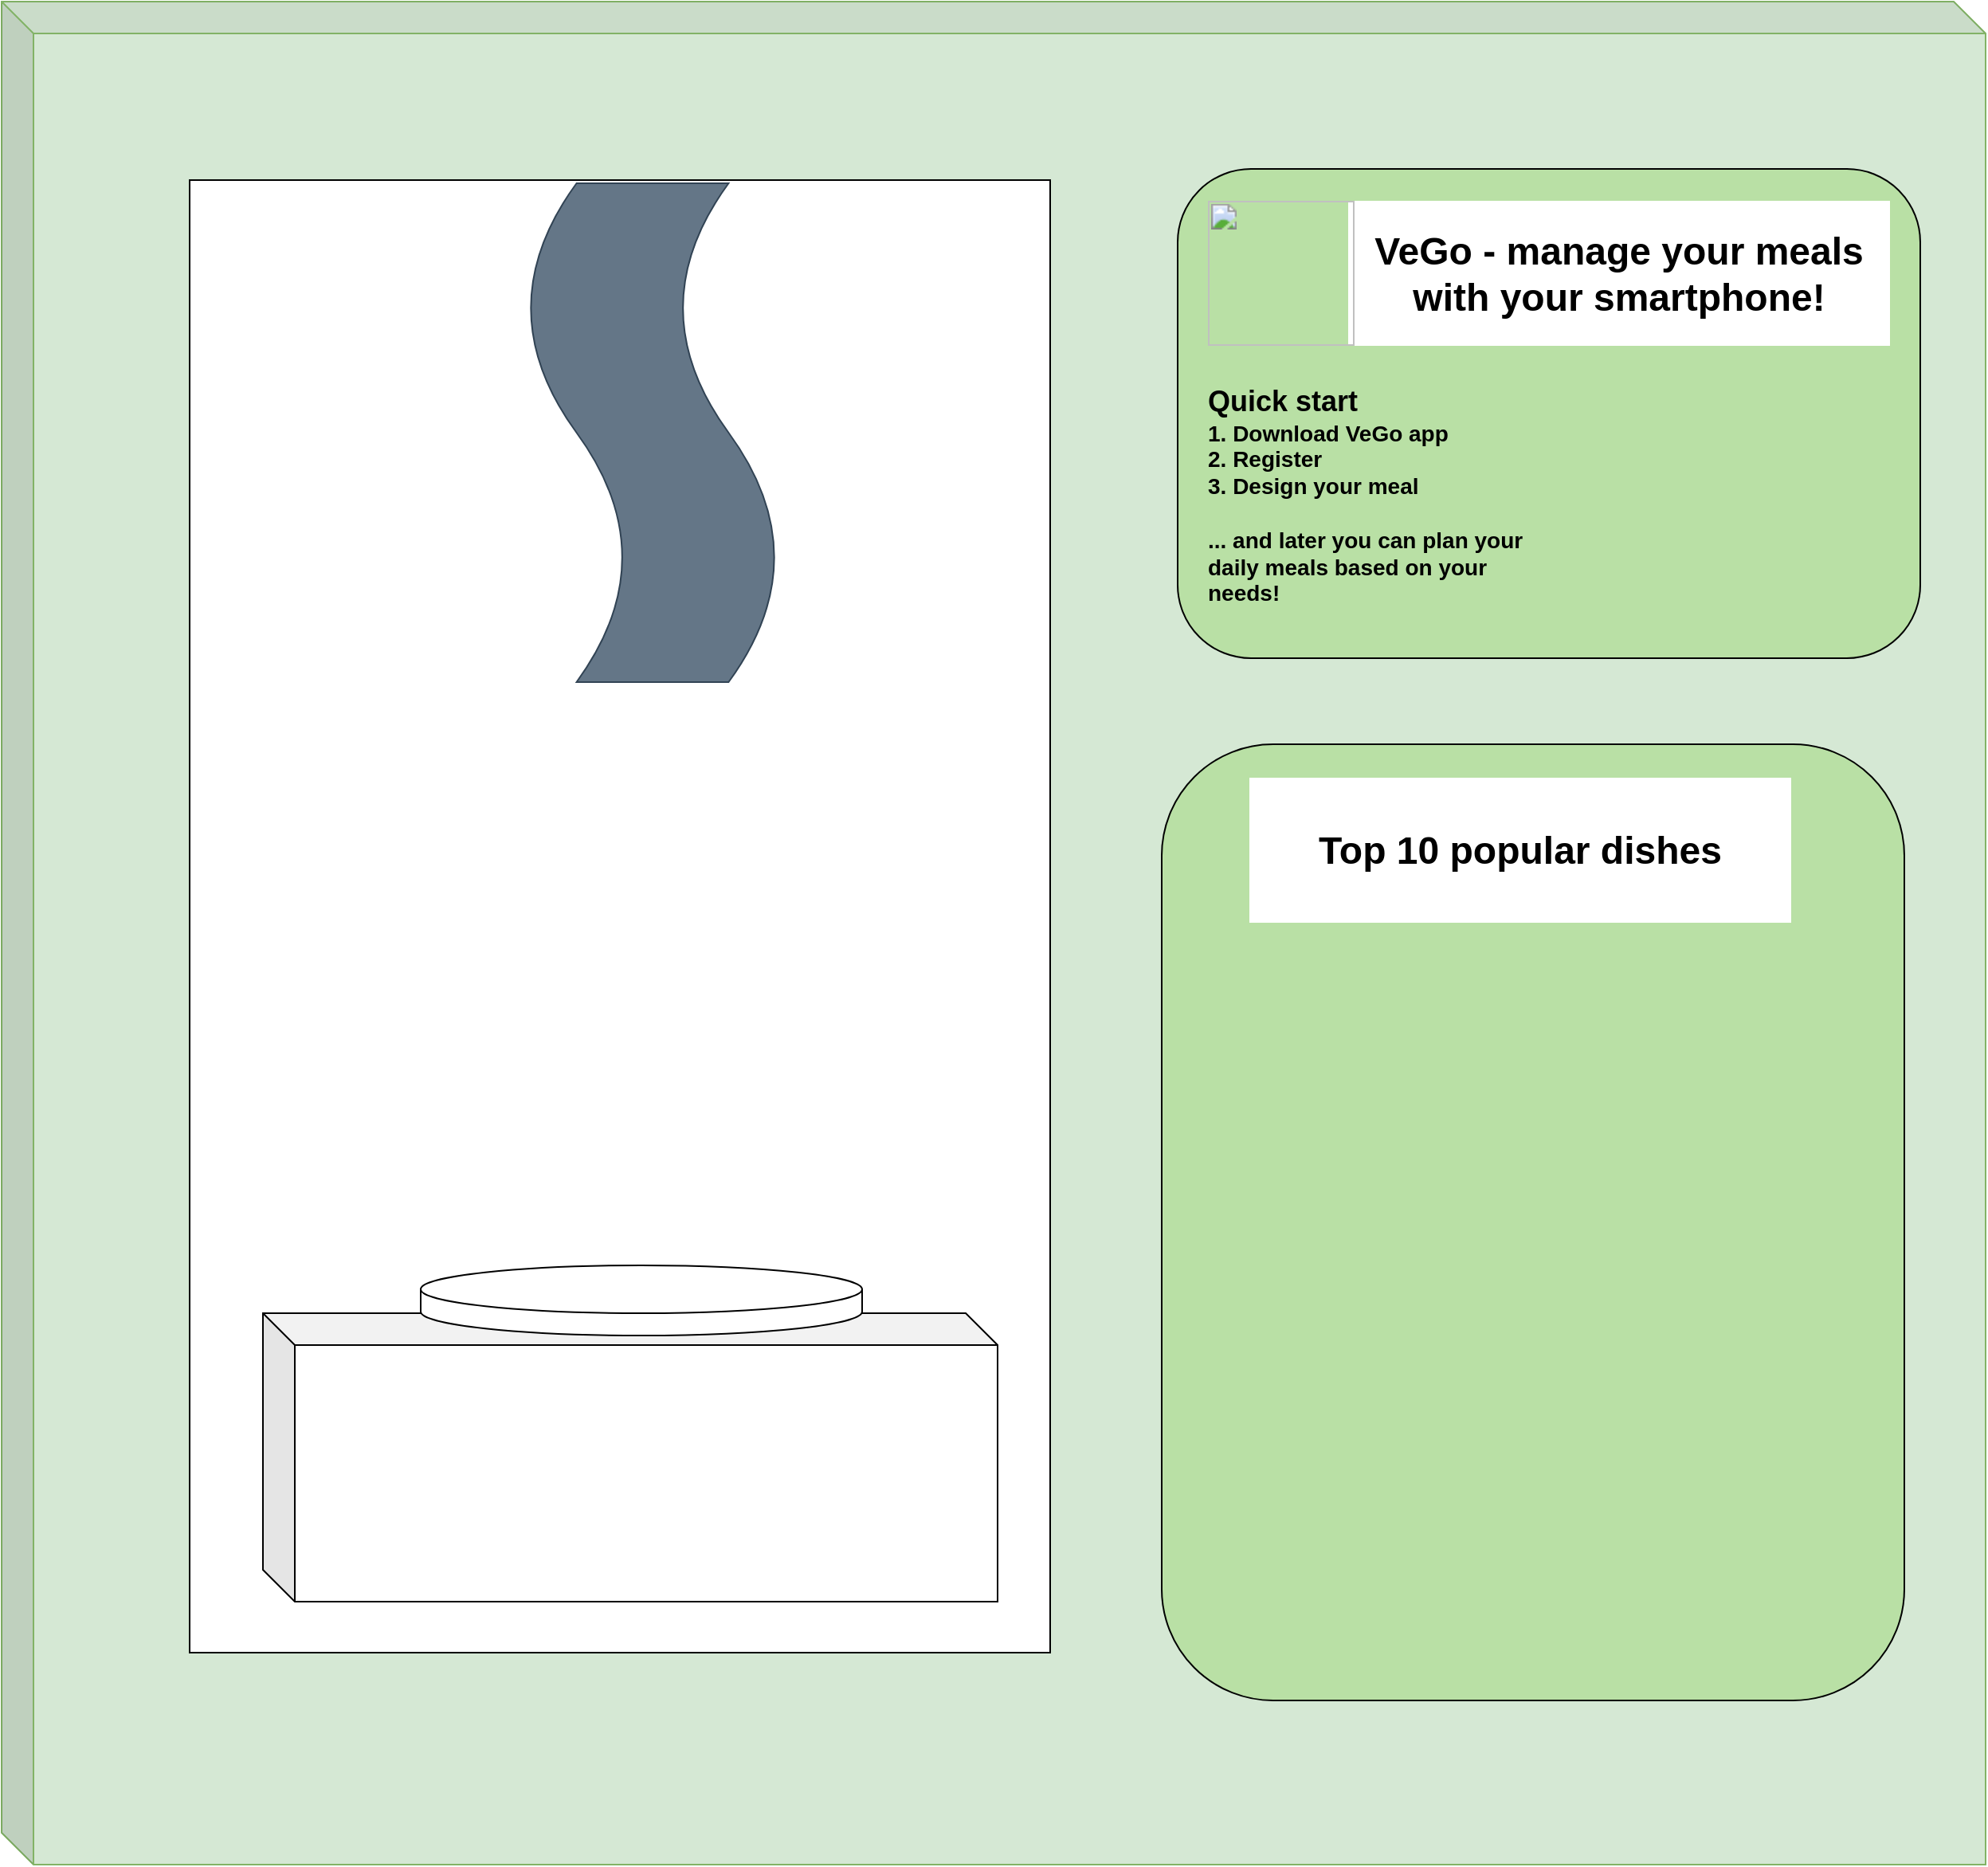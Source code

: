 <mxfile version="21.7.4" type="github">
  <diagram name="Page-1" id="PljxQ3hTfiYyWTRbuTq4">
    <mxGraphModel dx="1267" dy="1143" grid="0" gridSize="10" guides="1" tooltips="1" connect="1" arrows="1" fold="1" page="0" pageScale="1" pageWidth="850" pageHeight="1100" math="0" shadow="0">
      <root>
        <mxCell id="0" />
        <mxCell id="1" parent="0" />
        <mxCell id="1MAD--aOsvmYkQrTj0F1-7" value="" style="shape=cube;whiteSpace=wrap;html=1;boundedLbl=1;backgroundOutline=1;darkOpacity=0.05;darkOpacity2=0.1;fillColor=#d5e8d4;strokeColor=#82b366;" vertex="1" parent="1">
          <mxGeometry x="-773" y="-96" width="1245" height="1169" as="geometry" />
        </mxCell>
        <mxCell id="1MAD--aOsvmYkQrTj0F1-1" value="" style="rounded=1;whiteSpace=wrap;html=1;fillColor=#B9E0A5;" vertex="1" parent="1">
          <mxGeometry x="-35" y="9" width="466" height="307" as="geometry" />
        </mxCell>
        <mxCell id="1MAD--aOsvmYkQrTj0F1-6" value="&lt;b style=&quot;border-color: var(--border-color); font-size: 24px;&quot;&gt;VeGo - manage your meals with your smartphone!&lt;/b&gt;" style="rounded=0;whiteSpace=wrap;html=1;strokeColor=none;" vertex="1" parent="1">
          <mxGeometry x="72" y="29" width="340" height="91" as="geometry" />
        </mxCell>
        <mxCell id="1MAD--aOsvmYkQrTj0F1-3" value="" style="shape=image;verticalLabelPosition=bottom;labelBackgroundColor=default;verticalAlign=top;aspect=fixed;imageAspect=0;image=https://upload.wikimedia.org/wikipedia/commons/d/d0/QR_code_for_mobile_English_Wikipedia.svg;" vertex="1" parent="1">
          <mxGeometry x="223" y="120" width="187" height="187" as="geometry" />
        </mxCell>
        <mxCell id="1MAD--aOsvmYkQrTj0F1-4" value="&lt;font style=&quot;&quot;&gt;&lt;span style=&quot;font-size: 18px;&quot;&gt;&lt;b&gt;Quick start&lt;/b&gt;&lt;/span&gt;&lt;br&gt;&lt;span style=&quot;font-weight: bold; font-size: 14px;&quot;&gt;1. Download VeGo app&lt;/span&gt;&lt;br&gt;&lt;span style=&quot;font-weight: bold; font-size: 14px;&quot;&gt;2. Register&lt;/span&gt;&lt;br&gt;&lt;div style=&quot;font-weight: bold; font-size: 14px;&quot;&gt;&lt;b style=&quot;background-color: initial;&quot;&gt;3. Design your meal&lt;/b&gt;&lt;/div&gt;&lt;div style=&quot;font-weight: bold; font-size: 14px;&quot;&gt;&lt;b style=&quot;background-color: initial;&quot;&gt;&lt;br&gt;&lt;/b&gt;&lt;/div&gt;&lt;div style=&quot;font-weight: bold; font-size: 14px;&quot;&gt;&lt;b style=&quot;background-color: initial;&quot;&gt;... and later you can plan your daily meals based on your needs!&lt;/b&gt;&lt;/div&gt;&lt;/font&gt;" style="text;strokeColor=none;align=left;fillColor=none;html=1;verticalAlign=middle;whiteSpace=wrap;rounded=0;" vertex="1" parent="1">
          <mxGeometry x="-18" y="131" width="211" height="165" as="geometry" />
        </mxCell>
        <mxCell id="1MAD--aOsvmYkQrTj0F1-5" value="&lt;b style=&quot;font-weight:normal;&quot; id=&quot;docs-internal-guid-892c3ae7-7fff-86d9-422a-e9b30e928cd0&quot;&gt;&lt;img width=&quot;92px;&quot; height=&quot;91px;&quot; src=&quot;https://lh5.googleusercontent.com/-MUB-OsY28PFQyhjF3x6R-Y_R8ik_IbwdKHNBXzawnp4UfNWWiG2qfW0fmZpVYVDTXxLmnv-lL1-J0fVAWXv31zEBhDIQj8SDtxFOYB2gGvjXnnWOnjH92281y6j1veXAZcPiblUUryZKNeGqWgJvg=s2048&quot;&gt;&lt;/b&gt;" style="text;whiteSpace=wrap;html=1;" vertex="1" parent="1">
          <mxGeometry x="-18.0" y="22.0" width="120" height="116" as="geometry" />
        </mxCell>
        <mxCell id="1MAD--aOsvmYkQrTj0F1-8" value="" style="rounded=0;whiteSpace=wrap;html=1;" vertex="1" parent="1">
          <mxGeometry x="-655" y="16" width="540" height="924" as="geometry" />
        </mxCell>
        <mxCell id="1MAD--aOsvmYkQrTj0F1-9" value="" style="shape=cube;whiteSpace=wrap;html=1;boundedLbl=1;backgroundOutline=1;darkOpacity=0.05;darkOpacity2=0.1;" vertex="1" parent="1">
          <mxGeometry x="-609" y="727" width="461" height="181" as="geometry" />
        </mxCell>
        <mxCell id="1MAD--aOsvmYkQrTj0F1-10" value="" style="shape=cylinder3;whiteSpace=wrap;html=1;boundedLbl=1;backgroundOutline=1;size=15;" vertex="1" parent="1">
          <mxGeometry x="-510" y="697" width="277" height="44" as="geometry" />
        </mxCell>
        <mxCell id="1MAD--aOsvmYkQrTj0F1-12" value="" style="shape=image;verticalLabelPosition=bottom;labelBackgroundColor=default;verticalAlign=top;aspect=fixed;imageAspect=0;image=https://assets.stickpng.com/images/585ea506cb11b227491c3525.png;" vertex="1" parent="1">
          <mxGeometry x="-494" y="596" width="182" height="169.45" as="geometry" />
        </mxCell>
        <mxCell id="1MAD--aOsvmYkQrTj0F1-13" value="" style="shape=image;verticalLabelPosition=bottom;labelBackgroundColor=default;verticalAlign=top;aspect=fixed;imageAspect=0;image=https://assets.stickpng.com/images/585ea506cb11b227491c3525.png;" vertex="1" parent="1">
          <mxGeometry x="-422" y="590" width="182" height="169.45" as="geometry" />
        </mxCell>
        <mxCell id="1MAD--aOsvmYkQrTj0F1-14" value="" style="shape=image;verticalLabelPosition=bottom;labelBackgroundColor=default;verticalAlign=top;aspect=fixed;imageAspect=0;image=https://assets.stickpng.com/images/585ea506cb11b227491c3525.png;" vertex="1" parent="1">
          <mxGeometry x="-348" y="586" width="182" height="169.45" as="geometry" />
        </mxCell>
        <mxCell id="1MAD--aOsvmYkQrTj0F1-15" value="" style="shape=image;verticalLabelPosition=bottom;labelBackgroundColor=default;verticalAlign=top;aspect=fixed;imageAspect=0;image=https://static.vecteezy.com/system/resources/previews/025/222/144/original/tofu-cubes-isolated-on-transparent-background-png.png;" vertex="1" parent="1">
          <mxGeometry x="-497" y="588" width="144.69" height="109" as="geometry" />
        </mxCell>
        <mxCell id="1MAD--aOsvmYkQrTj0F1-16" value="" style="shape=image;verticalLabelPosition=bottom;labelBackgroundColor=default;verticalAlign=top;aspect=fixed;imageAspect=0;image=https://static.vecteezy.com/system/resources/previews/025/222/144/original/tofu-cubes-isolated-on-transparent-background-png.png;" vertex="1" parent="1">
          <mxGeometry x="-436.85" y="342" width="144.69" height="109" as="geometry" />
        </mxCell>
        <mxCell id="1MAD--aOsvmYkQrTj0F1-17" value="" style="shape=tape;whiteSpace=wrap;html=1;rotation=90;fillColor=#647687;fontColor=#ffffff;strokeColor=#314354;" vertex="1" parent="1">
          <mxGeometry x="-521" y="95" width="313" height="159" as="geometry" />
        </mxCell>
        <mxCell id="1MAD--aOsvmYkQrTj0F1-18" value="" style="shape=image;verticalLabelPosition=bottom;labelBackgroundColor=default;verticalAlign=top;aspect=fixed;imageAspect=0;image=https://pngimg.com/d/kidney_beans_PNG20.png;" vertex="1" parent="1">
          <mxGeometry x="-388" y="634.18" width="168.5" height="81.09" as="geometry" />
        </mxCell>
        <mxCell id="1MAD--aOsvmYkQrTj0F1-19" value="" style="rounded=1;whiteSpace=wrap;html=1;fillColor=#B9E0A5;" vertex="1" parent="1">
          <mxGeometry x="-45" y="370" width="466" height="600" as="geometry" />
        </mxCell>
        <mxCell id="1MAD--aOsvmYkQrTj0F1-20" value="&lt;b style=&quot;border-color: var(--border-color); font-size: 24px;&quot;&gt;Top 10 popular dishes&lt;/b&gt;" style="rounded=0;whiteSpace=wrap;html=1;strokeColor=none;" vertex="1" parent="1">
          <mxGeometry x="10" y="391" width="340" height="91" as="geometry" />
        </mxCell>
        <mxCell id="1MAD--aOsvmYkQrTj0F1-21" value="" style="shape=image;verticalLabelPosition=bottom;labelBackgroundColor=default;verticalAlign=top;aspect=fixed;imageAspect=0;image=https://www.spruengli.ch/components/com_mijoshop/opencart/image/cache/catalog/Artikel2023/18460_590x590_2023-590x590.jpg;" vertex="1" parent="1">
          <mxGeometry x="10" y="508" width="82" height="82" as="geometry" />
        </mxCell>
      </root>
    </mxGraphModel>
  </diagram>
</mxfile>
